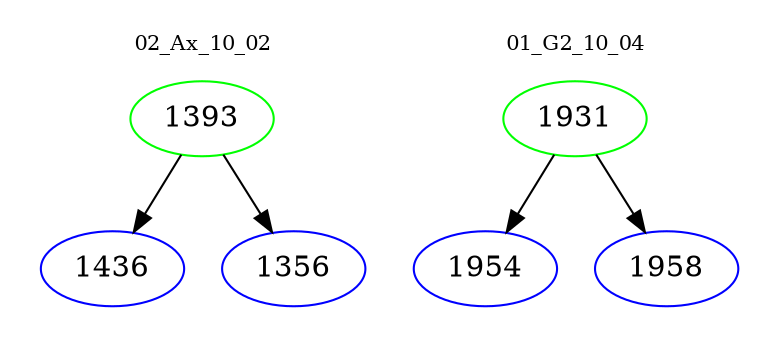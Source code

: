 digraph{
subgraph cluster_0 {
color = white
label = "02_Ax_10_02";
fontsize=10;
T0_1393 [label="1393", color="green"]
T0_1393 -> T0_1436 [color="black"]
T0_1436 [label="1436", color="blue"]
T0_1393 -> T0_1356 [color="black"]
T0_1356 [label="1356", color="blue"]
}
subgraph cluster_1 {
color = white
label = "01_G2_10_04";
fontsize=10;
T1_1931 [label="1931", color="green"]
T1_1931 -> T1_1954 [color="black"]
T1_1954 [label="1954", color="blue"]
T1_1931 -> T1_1958 [color="black"]
T1_1958 [label="1958", color="blue"]
}
}
